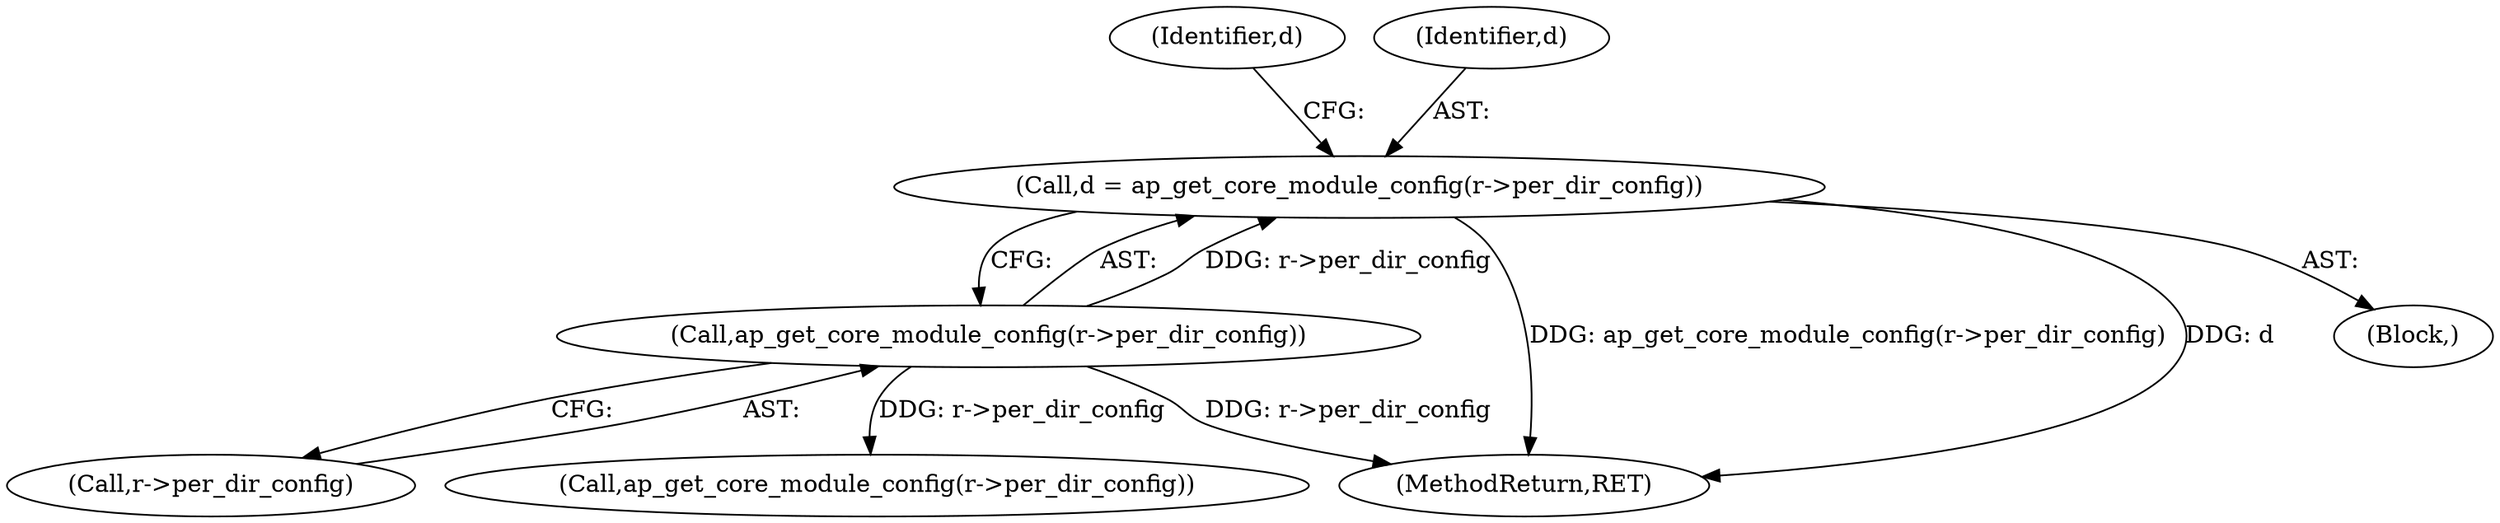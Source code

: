 digraph "0_httpd_cd2b7a26c776b0754fb98426a67804fd48118708@pointer" {
"1000140" [label="(Call,d = ap_get_core_module_config(r->per_dir_config))"];
"1000142" [label="(Call,ap_get_core_module_config(r->per_dir_config))"];
"1000148" [label="(Identifier,d)"];
"1000140" [label="(Call,d = ap_get_core_module_config(r->per_dir_config))"];
"1000141" [label="(Identifier,d)"];
"1000142" [label="(Call,ap_get_core_module_config(r->per_dir_config))"];
"1000617" [label="(MethodReturn,RET)"];
"1000139" [label="(Block,)"];
"1000143" [label="(Call,r->per_dir_config)"];
"1000222" [label="(Call,ap_get_core_module_config(r->per_dir_config))"];
"1000140" -> "1000139"  [label="AST: "];
"1000140" -> "1000142"  [label="CFG: "];
"1000141" -> "1000140"  [label="AST: "];
"1000142" -> "1000140"  [label="AST: "];
"1000148" -> "1000140"  [label="CFG: "];
"1000140" -> "1000617"  [label="DDG: ap_get_core_module_config(r->per_dir_config)"];
"1000140" -> "1000617"  [label="DDG: d"];
"1000142" -> "1000140"  [label="DDG: r->per_dir_config"];
"1000142" -> "1000143"  [label="CFG: "];
"1000143" -> "1000142"  [label="AST: "];
"1000142" -> "1000617"  [label="DDG: r->per_dir_config"];
"1000142" -> "1000222"  [label="DDG: r->per_dir_config"];
}

